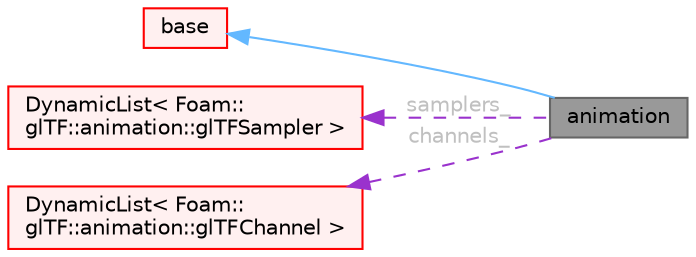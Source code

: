 digraph "animation"
{
 // LATEX_PDF_SIZE
  bgcolor="transparent";
  edge [fontname=Helvetica,fontsize=10,labelfontname=Helvetica,labelfontsize=10];
  node [fontname=Helvetica,fontsize=10,shape=box,height=0.2,width=0.4];
  rankdir="LR";
  Node1 [id="Node000001",label="animation",height=0.2,width=0.4,color="gray40", fillcolor="grey60", style="filled", fontcolor="black",tooltip="glTF animation"];
  Node2 -> Node1 [id="edge1_Node000001_Node000002",dir="back",color="steelblue1",style="solid",tooltip=" "];
  Node2 [id="Node000002",label="base",height=0.2,width=0.4,color="red", fillcolor="#FFF0F0", style="filled",URL="$classFoam_1_1glTF_1_1base.html",tooltip="Base class for glTF entities."];
  Node6 -> Node1 [id="edge2_Node000001_Node000006",dir="back",color="darkorchid3",style="dashed",tooltip=" ",label=" samplers_",fontcolor="grey" ];
  Node6 [id="Node000006",label="DynamicList\< Foam::\lglTF::animation::glTFSampler \>",height=0.2,width=0.4,color="red", fillcolor="#FFF0F0", style="filled",URL="$classFoam_1_1DynamicList.html",tooltip=" "];
  Node11 -> Node1 [id="edge3_Node000001_Node000011",dir="back",color="darkorchid3",style="dashed",tooltip=" ",label=" channels_",fontcolor="grey" ];
  Node11 [id="Node000011",label="DynamicList\< Foam::\lglTF::animation::glTFChannel \>",height=0.2,width=0.4,color="red", fillcolor="#FFF0F0", style="filled",URL="$classFoam_1_1DynamicList.html",tooltip=" "];
}
